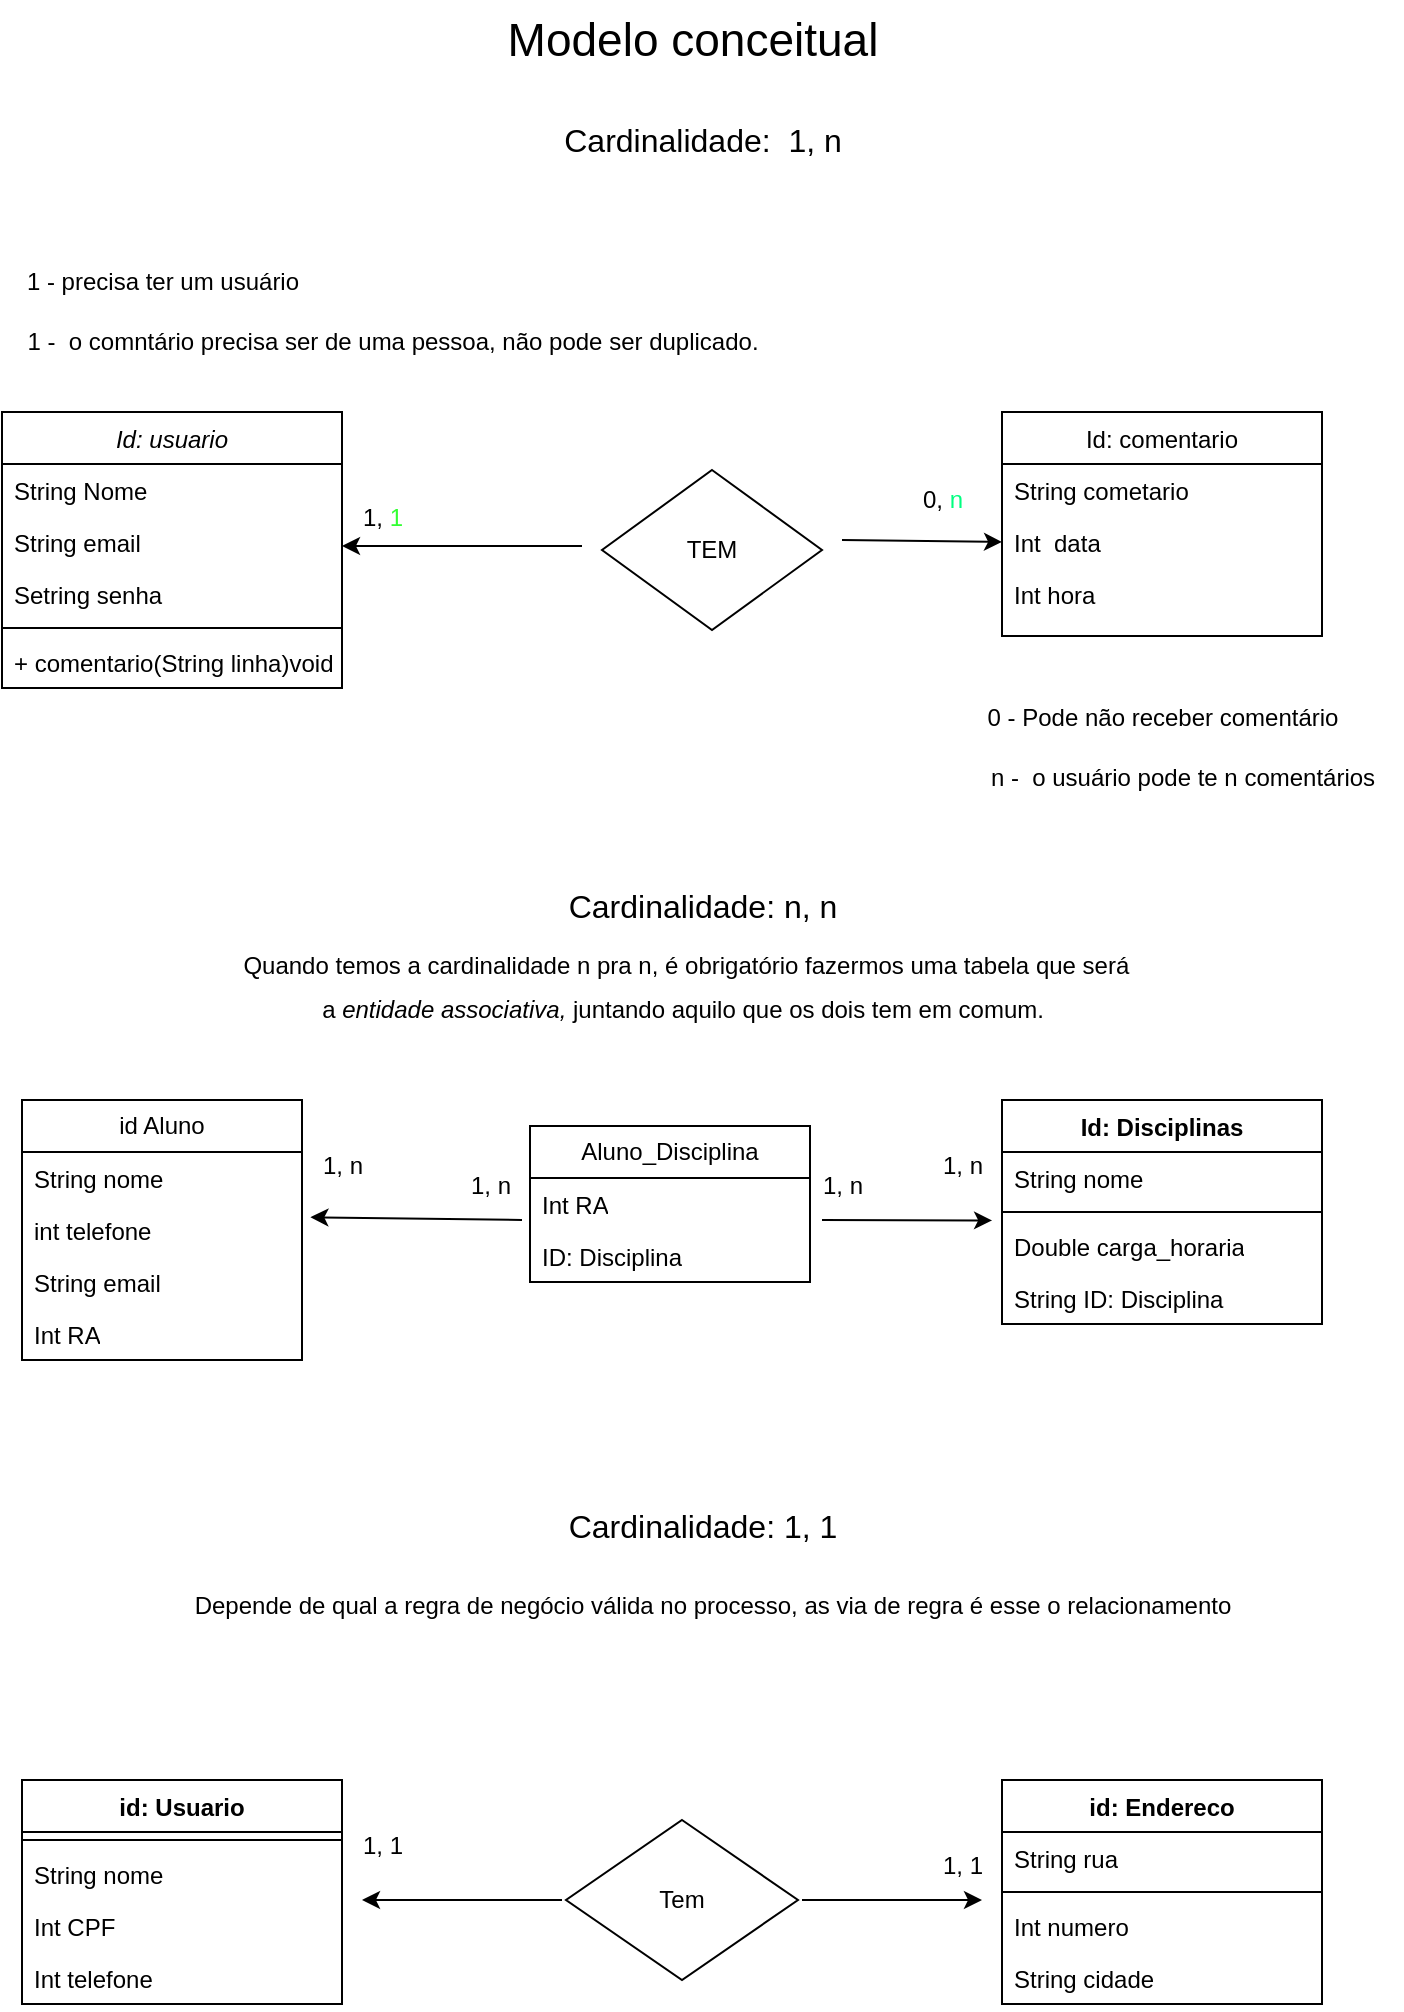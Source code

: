 <mxfile version="21.6.3" type="github">
  <diagram id="C5RBs43oDa-KdzZeNtuy" name="Page-1">
    <mxGraphModel dx="1049" dy="580" grid="1" gridSize="10" guides="1" tooltips="1" connect="1" arrows="1" fold="1" page="1" pageScale="1" pageWidth="827" pageHeight="1169" math="0" shadow="0">
      <root>
        <mxCell id="WIyWlLk6GJQsqaUBKTNV-0" />
        <mxCell id="WIyWlLk6GJQsqaUBKTNV-1" parent="WIyWlLk6GJQsqaUBKTNV-0" />
        <mxCell id="zkfFHV4jXpPFQw0GAbJ--0" value="Id: usuario" style="swimlane;fontStyle=2;align=center;verticalAlign=top;childLayout=stackLayout;horizontal=1;startSize=26;horizontalStack=0;resizeParent=1;resizeLast=0;collapsible=1;marginBottom=0;rounded=0;shadow=0;strokeWidth=1;" parent="WIyWlLk6GJQsqaUBKTNV-1" vertex="1">
          <mxGeometry x="80" y="256" width="170" height="138" as="geometry">
            <mxRectangle x="230" y="140" width="160" height="26" as="alternateBounds" />
          </mxGeometry>
        </mxCell>
        <mxCell id="zkfFHV4jXpPFQw0GAbJ--1" value="String Nome" style="text;align=left;verticalAlign=top;spacingLeft=4;spacingRight=4;overflow=hidden;rotatable=0;points=[[0,0.5],[1,0.5]];portConstraint=eastwest;" parent="zkfFHV4jXpPFQw0GAbJ--0" vertex="1">
          <mxGeometry y="26" width="170" height="26" as="geometry" />
        </mxCell>
        <mxCell id="zkfFHV4jXpPFQw0GAbJ--2" value="String email" style="text;align=left;verticalAlign=top;spacingLeft=4;spacingRight=4;overflow=hidden;rotatable=0;points=[[0,0.5],[1,0.5]];portConstraint=eastwest;rounded=0;shadow=0;html=0;" parent="zkfFHV4jXpPFQw0GAbJ--0" vertex="1">
          <mxGeometry y="52" width="170" height="26" as="geometry" />
        </mxCell>
        <mxCell id="zkfFHV4jXpPFQw0GAbJ--3" value="Setring senha" style="text;align=left;verticalAlign=top;spacingLeft=4;spacingRight=4;overflow=hidden;rotatable=0;points=[[0,0.5],[1,0.5]];portConstraint=eastwest;rounded=0;shadow=0;html=0;" parent="zkfFHV4jXpPFQw0GAbJ--0" vertex="1">
          <mxGeometry y="78" width="170" height="26" as="geometry" />
        </mxCell>
        <mxCell id="zkfFHV4jXpPFQw0GAbJ--4" value="" style="line;html=1;strokeWidth=1;align=left;verticalAlign=middle;spacingTop=-1;spacingLeft=3;spacingRight=3;rotatable=0;labelPosition=right;points=[];portConstraint=eastwest;" parent="zkfFHV4jXpPFQw0GAbJ--0" vertex="1">
          <mxGeometry y="104" width="170" height="8" as="geometry" />
        </mxCell>
        <mxCell id="zkfFHV4jXpPFQw0GAbJ--5" value="+ comentario(String linha)void" style="text;align=left;verticalAlign=top;spacingLeft=4;spacingRight=4;overflow=hidden;rotatable=0;points=[[0,0.5],[1,0.5]];portConstraint=eastwest;" parent="zkfFHV4jXpPFQw0GAbJ--0" vertex="1">
          <mxGeometry y="112" width="170" height="26" as="geometry" />
        </mxCell>
        <mxCell id="zkfFHV4jXpPFQw0GAbJ--17" value="Id: comentario" style="swimlane;fontStyle=0;align=center;verticalAlign=top;childLayout=stackLayout;horizontal=1;startSize=26;horizontalStack=0;resizeParent=1;resizeLast=0;collapsible=1;marginBottom=0;rounded=0;shadow=0;strokeWidth=1;" parent="WIyWlLk6GJQsqaUBKTNV-1" vertex="1">
          <mxGeometry x="580" y="256" width="160" height="112" as="geometry">
            <mxRectangle x="550" y="140" width="160" height="26" as="alternateBounds" />
          </mxGeometry>
        </mxCell>
        <mxCell id="zkfFHV4jXpPFQw0GAbJ--18" value="String cometario" style="text;align=left;verticalAlign=top;spacingLeft=4;spacingRight=4;overflow=hidden;rotatable=0;points=[[0,0.5],[1,0.5]];portConstraint=eastwest;" parent="zkfFHV4jXpPFQw0GAbJ--17" vertex="1">
          <mxGeometry y="26" width="160" height="26" as="geometry" />
        </mxCell>
        <mxCell id="zkfFHV4jXpPFQw0GAbJ--19" value="Int  data" style="text;align=left;verticalAlign=top;spacingLeft=4;spacingRight=4;overflow=hidden;rotatable=0;points=[[0,0.5],[1,0.5]];portConstraint=eastwest;rounded=0;shadow=0;html=0;" parent="zkfFHV4jXpPFQw0GAbJ--17" vertex="1">
          <mxGeometry y="52" width="160" height="26" as="geometry" />
        </mxCell>
        <mxCell id="zkfFHV4jXpPFQw0GAbJ--20" value="Int hora" style="text;align=left;verticalAlign=top;spacingLeft=4;spacingRight=4;overflow=hidden;rotatable=0;points=[[0,0.5],[1,0.5]];portConstraint=eastwest;rounded=0;shadow=0;html=0;" parent="zkfFHV4jXpPFQw0GAbJ--17" vertex="1">
          <mxGeometry y="78" width="160" height="26" as="geometry" />
        </mxCell>
        <mxCell id="ilPGtz4nVKE8OE5B2z0O-0" value="TEM" style="rhombus;whiteSpace=wrap;html=1;" vertex="1" parent="WIyWlLk6GJQsqaUBKTNV-1">
          <mxGeometry x="380" y="285" width="110" height="80" as="geometry" />
        </mxCell>
        <mxCell id="ilPGtz4nVKE8OE5B2z0O-1" value="1 - precisa ter um usuário" style="text;html=1;align=center;verticalAlign=middle;resizable=0;points=[];autosize=1;strokeColor=none;fillColor=none;" vertex="1" parent="WIyWlLk6GJQsqaUBKTNV-1">
          <mxGeometry x="80" y="176" width="160" height="30" as="geometry" />
        </mxCell>
        <mxCell id="ilPGtz4nVKE8OE5B2z0O-2" value="1 -&amp;nbsp; o comntário precisa ser de uma pessoa, não pode ser duplicado." style="text;html=1;align=center;verticalAlign=middle;resizable=0;points=[];autosize=1;strokeColor=none;fillColor=none;" vertex="1" parent="WIyWlLk6GJQsqaUBKTNV-1">
          <mxGeometry x="80" y="206" width="390" height="30" as="geometry" />
        </mxCell>
        <mxCell id="ilPGtz4nVKE8OE5B2z0O-3" value="0 - Pode não receber comentário" style="text;html=1;align=center;verticalAlign=middle;resizable=0;points=[];autosize=1;strokeColor=none;fillColor=none;" vertex="1" parent="WIyWlLk6GJQsqaUBKTNV-1">
          <mxGeometry x="560" y="394" width="200" height="30" as="geometry" />
        </mxCell>
        <mxCell id="ilPGtz4nVKE8OE5B2z0O-4" value="n -&amp;nbsp; o usuário pode te n comentários" style="text;html=1;align=center;verticalAlign=middle;resizable=0;points=[];autosize=1;strokeColor=none;fillColor=none;" vertex="1" parent="WIyWlLk6GJQsqaUBKTNV-1">
          <mxGeometry x="560" y="424" width="220" height="30" as="geometry" />
        </mxCell>
        <mxCell id="ilPGtz4nVKE8OE5B2z0O-8" value="" style="endArrow=classic;html=1;rounded=0;entryX=0;entryY=0.5;entryDx=0;entryDy=0;" edge="1" parent="WIyWlLk6GJQsqaUBKTNV-1" target="zkfFHV4jXpPFQw0GAbJ--19">
          <mxGeometry width="50" height="50" relative="1" as="geometry">
            <mxPoint x="500" y="320" as="sourcePoint" />
            <mxPoint x="440" y="416" as="targetPoint" />
          </mxGeometry>
        </mxCell>
        <mxCell id="ilPGtz4nVKE8OE5B2z0O-9" value="" style="endArrow=classic;html=1;rounded=0;entryX=1;entryY=0.5;entryDx=0;entryDy=0;" edge="1" parent="WIyWlLk6GJQsqaUBKTNV-1">
          <mxGeometry width="50" height="50" relative="1" as="geometry">
            <mxPoint x="370" y="323" as="sourcePoint" />
            <mxPoint x="250" y="323" as="targetPoint" />
          </mxGeometry>
        </mxCell>
        <mxCell id="ilPGtz4nVKE8OE5B2z0O-10" value="1, &lt;font color=&quot;#33ff33&quot;&gt;1&lt;/font&gt;" style="text;html=1;align=center;verticalAlign=middle;resizable=0;points=[];autosize=1;strokeColor=none;fillColor=none;" vertex="1" parent="WIyWlLk6GJQsqaUBKTNV-1">
          <mxGeometry x="250" y="294" width="40" height="30" as="geometry" />
        </mxCell>
        <mxCell id="ilPGtz4nVKE8OE5B2z0O-11" value="0, &lt;font color=&quot;#00ff80&quot;&gt;n&lt;/font&gt;" style="text;html=1;align=center;verticalAlign=middle;resizable=0;points=[];autosize=1;strokeColor=none;fillColor=none;" vertex="1" parent="WIyWlLk6GJQsqaUBKTNV-1">
          <mxGeometry x="530" y="285" width="40" height="30" as="geometry" />
        </mxCell>
        <mxCell id="ilPGtz4nVKE8OE5B2z0O-12" value="&lt;font style=&quot;font-size: 16px;&quot;&gt;Cardinalidade:&amp;nbsp; 1, n&lt;/font&gt;" style="text;html=1;align=center;verticalAlign=middle;resizable=0;points=[];autosize=1;strokeColor=none;fillColor=none;" vertex="1" parent="WIyWlLk6GJQsqaUBKTNV-1">
          <mxGeometry x="350" y="105" width="160" height="30" as="geometry" />
        </mxCell>
        <mxCell id="ilPGtz4nVKE8OE5B2z0O-13" value="&lt;font style=&quot;font-size: 23px;&quot;&gt;Modelo conceitual&lt;/font&gt;" style="text;html=1;align=center;verticalAlign=middle;resizable=0;points=[];autosize=1;strokeColor=none;fillColor=none;" vertex="1" parent="WIyWlLk6GJQsqaUBKTNV-1">
          <mxGeometry x="320" y="50" width="210" height="40" as="geometry" />
        </mxCell>
        <mxCell id="ilPGtz4nVKE8OE5B2z0O-14" value="id Aluno" style="swimlane;fontStyle=0;childLayout=stackLayout;horizontal=1;startSize=26;fillColor=none;horizontalStack=0;resizeParent=1;resizeParentMax=0;resizeLast=0;collapsible=1;marginBottom=0;whiteSpace=wrap;html=1;" vertex="1" parent="WIyWlLk6GJQsqaUBKTNV-1">
          <mxGeometry x="90" y="600" width="140" height="130" as="geometry" />
        </mxCell>
        <mxCell id="ilPGtz4nVKE8OE5B2z0O-15" value="String nome" style="text;strokeColor=none;fillColor=none;align=left;verticalAlign=top;spacingLeft=4;spacingRight=4;overflow=hidden;rotatable=0;points=[[0,0.5],[1,0.5]];portConstraint=eastwest;whiteSpace=wrap;html=1;" vertex="1" parent="ilPGtz4nVKE8OE5B2z0O-14">
          <mxGeometry y="26" width="140" height="26" as="geometry" />
        </mxCell>
        <mxCell id="ilPGtz4nVKE8OE5B2z0O-17" value="int telefone" style="text;strokeColor=none;fillColor=none;align=left;verticalAlign=top;spacingLeft=4;spacingRight=4;overflow=hidden;rotatable=0;points=[[0,0.5],[1,0.5]];portConstraint=eastwest;whiteSpace=wrap;html=1;" vertex="1" parent="ilPGtz4nVKE8OE5B2z0O-14">
          <mxGeometry y="52" width="140" height="26" as="geometry" />
        </mxCell>
        <mxCell id="ilPGtz4nVKE8OE5B2z0O-19" value="String email" style="text;strokeColor=none;fillColor=none;align=left;verticalAlign=top;spacingLeft=4;spacingRight=4;overflow=hidden;rotatable=0;points=[[0,0.5],[1,0.5]];portConstraint=eastwest;whiteSpace=wrap;html=1;" vertex="1" parent="ilPGtz4nVKE8OE5B2z0O-14">
          <mxGeometry y="78" width="140" height="26" as="geometry" />
        </mxCell>
        <mxCell id="ilPGtz4nVKE8OE5B2z0O-20" value="Int RA" style="text;strokeColor=none;fillColor=none;align=left;verticalAlign=top;spacingLeft=4;spacingRight=4;overflow=hidden;rotatable=0;points=[[0,0.5],[1,0.5]];portConstraint=eastwest;whiteSpace=wrap;html=1;" vertex="1" parent="ilPGtz4nVKE8OE5B2z0O-14">
          <mxGeometry y="104" width="140" height="26" as="geometry" />
        </mxCell>
        <mxCell id="ilPGtz4nVKE8OE5B2z0O-18" value="&lt;font style=&quot;font-size: 16px;&quot;&gt;Cardinalidade: n, n&lt;/font&gt;" style="text;html=1;align=center;verticalAlign=middle;resizable=0;points=[];autosize=1;strokeColor=none;fillColor=none;" vertex="1" parent="WIyWlLk6GJQsqaUBKTNV-1">
          <mxGeometry x="350" y="488" width="160" height="30" as="geometry" />
        </mxCell>
        <mxCell id="ilPGtz4nVKE8OE5B2z0O-26" value="Id: Disciplinas" style="swimlane;fontStyle=1;align=center;verticalAlign=top;childLayout=stackLayout;horizontal=1;startSize=26;horizontalStack=0;resizeParent=1;resizeParentMax=0;resizeLast=0;collapsible=1;marginBottom=0;whiteSpace=wrap;html=1;" vertex="1" parent="WIyWlLk6GJQsqaUBKTNV-1">
          <mxGeometry x="580" y="600" width="160" height="112" as="geometry" />
        </mxCell>
        <mxCell id="ilPGtz4nVKE8OE5B2z0O-27" value="String nome" style="text;strokeColor=none;fillColor=none;align=left;verticalAlign=top;spacingLeft=4;spacingRight=4;overflow=hidden;rotatable=0;points=[[0,0.5],[1,0.5]];portConstraint=eastwest;whiteSpace=wrap;html=1;" vertex="1" parent="ilPGtz4nVKE8OE5B2z0O-26">
          <mxGeometry y="26" width="160" height="26" as="geometry" />
        </mxCell>
        <mxCell id="ilPGtz4nVKE8OE5B2z0O-28" value="" style="line;strokeWidth=1;fillColor=none;align=left;verticalAlign=middle;spacingTop=-1;spacingLeft=3;spacingRight=3;rotatable=0;labelPosition=right;points=[];portConstraint=eastwest;strokeColor=inherit;" vertex="1" parent="ilPGtz4nVKE8OE5B2z0O-26">
          <mxGeometry y="52" width="160" height="8" as="geometry" />
        </mxCell>
        <mxCell id="ilPGtz4nVKE8OE5B2z0O-29" value="Double carga_horaria" style="text;strokeColor=none;fillColor=none;align=left;verticalAlign=top;spacingLeft=4;spacingRight=4;overflow=hidden;rotatable=0;points=[[0,0.5],[1,0.5]];portConstraint=eastwest;whiteSpace=wrap;html=1;" vertex="1" parent="ilPGtz4nVKE8OE5B2z0O-26">
          <mxGeometry y="60" width="160" height="26" as="geometry" />
        </mxCell>
        <mxCell id="ilPGtz4nVKE8OE5B2z0O-35" value="String ID: Disciplina" style="text;strokeColor=none;fillColor=none;align=left;verticalAlign=top;spacingLeft=4;spacingRight=4;overflow=hidden;rotatable=0;points=[[0,0.5],[1,0.5]];portConstraint=eastwest;whiteSpace=wrap;html=1;" vertex="1" parent="ilPGtz4nVKE8OE5B2z0O-26">
          <mxGeometry y="86" width="160" height="26" as="geometry" />
        </mxCell>
        <mxCell id="ilPGtz4nVKE8OE5B2z0O-32" value="" style="endArrow=classic;html=1;rounded=0;entryX=-0.031;entryY=0.008;entryDx=0;entryDy=0;entryPerimeter=0;" edge="1" parent="WIyWlLk6GJQsqaUBKTNV-1" target="ilPGtz4nVKE8OE5B2z0O-29">
          <mxGeometry width="50" height="50" relative="1" as="geometry">
            <mxPoint x="490" y="660" as="sourcePoint" />
            <mxPoint x="560" y="590" as="targetPoint" />
            <Array as="points" />
          </mxGeometry>
        </mxCell>
        <mxCell id="ilPGtz4nVKE8OE5B2z0O-33" value="" style="endArrow=classic;html=1;rounded=0;entryX=1.03;entryY=0.254;entryDx=0;entryDy=0;entryPerimeter=0;" edge="1" parent="WIyWlLk6GJQsqaUBKTNV-1" target="ilPGtz4nVKE8OE5B2z0O-17">
          <mxGeometry width="50" height="50" relative="1" as="geometry">
            <mxPoint x="340" y="660" as="sourcePoint" />
            <mxPoint x="240" y="660" as="targetPoint" />
          </mxGeometry>
        </mxCell>
        <mxCell id="ilPGtz4nVKE8OE5B2z0O-34" value="1, n" style="text;html=1;align=center;verticalAlign=middle;resizable=0;points=[];autosize=1;strokeColor=none;fillColor=none;" vertex="1" parent="WIyWlLk6GJQsqaUBKTNV-1">
          <mxGeometry x="230" y="618" width="40" height="30" as="geometry" />
        </mxCell>
        <mxCell id="ilPGtz4nVKE8OE5B2z0O-36" value="Aluno_Disciplina" style="swimlane;fontStyle=0;childLayout=stackLayout;horizontal=1;startSize=26;fillColor=none;horizontalStack=0;resizeParent=1;resizeParentMax=0;resizeLast=0;collapsible=1;marginBottom=0;whiteSpace=wrap;html=1;" vertex="1" parent="WIyWlLk6GJQsqaUBKTNV-1">
          <mxGeometry x="344" y="613" width="140" height="78" as="geometry" />
        </mxCell>
        <mxCell id="ilPGtz4nVKE8OE5B2z0O-37" value="Int RA" style="text;strokeColor=none;fillColor=none;align=left;verticalAlign=top;spacingLeft=4;spacingRight=4;overflow=hidden;rotatable=0;points=[[0,0.5],[1,0.5]];portConstraint=eastwest;whiteSpace=wrap;html=1;" vertex="1" parent="ilPGtz4nVKE8OE5B2z0O-36">
          <mxGeometry y="26" width="140" height="26" as="geometry" />
        </mxCell>
        <mxCell id="ilPGtz4nVKE8OE5B2z0O-38" value="ID: Disciplina" style="text;strokeColor=none;fillColor=none;align=left;verticalAlign=top;spacingLeft=4;spacingRight=4;overflow=hidden;rotatable=0;points=[[0,0.5],[1,0.5]];portConstraint=eastwest;whiteSpace=wrap;html=1;" vertex="1" parent="ilPGtz4nVKE8OE5B2z0O-36">
          <mxGeometry y="52" width="140" height="26" as="geometry" />
        </mxCell>
        <mxCell id="ilPGtz4nVKE8OE5B2z0O-40" value="Quando temos a cardinalidade n pra n, é obrigatório fazermos uma tabela que será &amp;nbsp;" style="text;html=1;align=center;verticalAlign=middle;resizable=0;points=[];autosize=1;strokeColor=none;fillColor=none;" vertex="1" parent="WIyWlLk6GJQsqaUBKTNV-1">
          <mxGeometry x="190" y="518" width="470" height="30" as="geometry" />
        </mxCell>
        <mxCell id="ilPGtz4nVKE8OE5B2z0O-41" value="a&amp;nbsp;&lt;i style=&quot;border-color: var(--border-color);&quot;&gt;entidade associativa,&amp;nbsp;&lt;/i&gt;juntando aquilo que os dois tem em comum." style="text;html=1;align=center;verticalAlign=middle;resizable=0;points=[];autosize=1;strokeColor=none;fillColor=none;" vertex="1" parent="WIyWlLk6GJQsqaUBKTNV-1">
          <mxGeometry x="230" y="540" width="380" height="30" as="geometry" />
        </mxCell>
        <mxCell id="ilPGtz4nVKE8OE5B2z0O-42" value="1, n" style="text;html=1;align=center;verticalAlign=middle;resizable=0;points=[];autosize=1;strokeColor=none;fillColor=none;" vertex="1" parent="WIyWlLk6GJQsqaUBKTNV-1">
          <mxGeometry x="540" y="618" width="40" height="30" as="geometry" />
        </mxCell>
        <mxCell id="ilPGtz4nVKE8OE5B2z0O-44" value="id: Usuario" style="swimlane;fontStyle=1;align=center;verticalAlign=top;childLayout=stackLayout;horizontal=1;startSize=26;horizontalStack=0;resizeParent=1;resizeParentMax=0;resizeLast=0;collapsible=1;marginBottom=0;whiteSpace=wrap;html=1;" vertex="1" parent="WIyWlLk6GJQsqaUBKTNV-1">
          <mxGeometry x="90" y="940" width="160" height="112" as="geometry" />
        </mxCell>
        <mxCell id="ilPGtz4nVKE8OE5B2z0O-46" value="" style="line;strokeWidth=1;fillColor=none;align=left;verticalAlign=middle;spacingTop=-1;spacingLeft=3;spacingRight=3;rotatable=0;labelPosition=right;points=[];portConstraint=eastwest;strokeColor=inherit;" vertex="1" parent="ilPGtz4nVKE8OE5B2z0O-44">
          <mxGeometry y="26" width="160" height="8" as="geometry" />
        </mxCell>
        <mxCell id="ilPGtz4nVKE8OE5B2z0O-45" value="String nome" style="text;strokeColor=none;fillColor=none;align=left;verticalAlign=top;spacingLeft=4;spacingRight=4;overflow=hidden;rotatable=0;points=[[0,0.5],[1,0.5]];portConstraint=eastwest;whiteSpace=wrap;html=1;" vertex="1" parent="ilPGtz4nVKE8OE5B2z0O-44">
          <mxGeometry y="34" width="160" height="26" as="geometry" />
        </mxCell>
        <mxCell id="ilPGtz4nVKE8OE5B2z0O-47" value="Int CPF&lt;br&gt;" style="text;strokeColor=none;fillColor=none;align=left;verticalAlign=top;spacingLeft=4;spacingRight=4;overflow=hidden;rotatable=0;points=[[0,0.5],[1,0.5]];portConstraint=eastwest;whiteSpace=wrap;html=1;" vertex="1" parent="ilPGtz4nVKE8OE5B2z0O-44">
          <mxGeometry y="60" width="160" height="26" as="geometry" />
        </mxCell>
        <mxCell id="ilPGtz4nVKE8OE5B2z0O-50" value="Int telefone" style="text;strokeColor=none;fillColor=none;align=left;verticalAlign=top;spacingLeft=4;spacingRight=4;overflow=hidden;rotatable=0;points=[[0,0.5],[1,0.5]];portConstraint=eastwest;whiteSpace=wrap;html=1;" vertex="1" parent="ilPGtz4nVKE8OE5B2z0O-44">
          <mxGeometry y="86" width="160" height="26" as="geometry" />
        </mxCell>
        <mxCell id="ilPGtz4nVKE8OE5B2z0O-48" value="&lt;font style=&quot;font-size: 16px;&quot;&gt;Cardinalidade: 1, 1&lt;/font&gt;" style="text;html=1;align=center;verticalAlign=middle;resizable=0;points=[];autosize=1;strokeColor=none;fillColor=none;" vertex="1" parent="WIyWlLk6GJQsqaUBKTNV-1">
          <mxGeometry x="350" y="798" width="160" height="30" as="geometry" />
        </mxCell>
        <mxCell id="ilPGtz4nVKE8OE5B2z0O-51" value="id: Endereco" style="swimlane;fontStyle=1;align=center;verticalAlign=top;childLayout=stackLayout;horizontal=1;startSize=26;horizontalStack=0;resizeParent=1;resizeParentMax=0;resizeLast=0;collapsible=1;marginBottom=0;whiteSpace=wrap;html=1;" vertex="1" parent="WIyWlLk6GJQsqaUBKTNV-1">
          <mxGeometry x="580" y="940" width="160" height="112" as="geometry" />
        </mxCell>
        <mxCell id="ilPGtz4nVKE8OE5B2z0O-52" value="String rua" style="text;strokeColor=none;fillColor=none;align=left;verticalAlign=top;spacingLeft=4;spacingRight=4;overflow=hidden;rotatable=0;points=[[0,0.5],[1,0.5]];portConstraint=eastwest;whiteSpace=wrap;html=1;" vertex="1" parent="ilPGtz4nVKE8OE5B2z0O-51">
          <mxGeometry y="26" width="160" height="26" as="geometry" />
        </mxCell>
        <mxCell id="ilPGtz4nVKE8OE5B2z0O-53" value="" style="line;strokeWidth=1;fillColor=none;align=left;verticalAlign=middle;spacingTop=-1;spacingLeft=3;spacingRight=3;rotatable=0;labelPosition=right;points=[];portConstraint=eastwest;strokeColor=inherit;" vertex="1" parent="ilPGtz4nVKE8OE5B2z0O-51">
          <mxGeometry y="52" width="160" height="8" as="geometry" />
        </mxCell>
        <mxCell id="ilPGtz4nVKE8OE5B2z0O-54" value="Int numero" style="text;strokeColor=none;fillColor=none;align=left;verticalAlign=top;spacingLeft=4;spacingRight=4;overflow=hidden;rotatable=0;points=[[0,0.5],[1,0.5]];portConstraint=eastwest;whiteSpace=wrap;html=1;" vertex="1" parent="ilPGtz4nVKE8OE5B2z0O-51">
          <mxGeometry y="60" width="160" height="26" as="geometry" />
        </mxCell>
        <mxCell id="ilPGtz4nVKE8OE5B2z0O-55" value="String cidade" style="text;strokeColor=none;fillColor=none;align=left;verticalAlign=top;spacingLeft=4;spacingRight=4;overflow=hidden;rotatable=0;points=[[0,0.5],[1,0.5]];portConstraint=eastwest;whiteSpace=wrap;html=1;" vertex="1" parent="ilPGtz4nVKE8OE5B2z0O-51">
          <mxGeometry y="86" width="160" height="26" as="geometry" />
        </mxCell>
        <mxCell id="ilPGtz4nVKE8OE5B2z0O-56" value="" style="endArrow=classic;html=1;rounded=0;" edge="1" parent="WIyWlLk6GJQsqaUBKTNV-1">
          <mxGeometry width="50" height="50" relative="1" as="geometry">
            <mxPoint x="480" y="1000" as="sourcePoint" />
            <mxPoint x="570" y="1000" as="targetPoint" />
          </mxGeometry>
        </mxCell>
        <mxCell id="ilPGtz4nVKE8OE5B2z0O-57" value="" style="endArrow=classic;html=1;rounded=0;" edge="1" parent="WIyWlLk6GJQsqaUBKTNV-1">
          <mxGeometry width="50" height="50" relative="1" as="geometry">
            <mxPoint x="360" y="1000" as="sourcePoint" />
            <mxPoint x="260" y="1000" as="targetPoint" />
          </mxGeometry>
        </mxCell>
        <mxCell id="ilPGtz4nVKE8OE5B2z0O-58" value="Tem" style="rhombus;whiteSpace=wrap;html=1;" vertex="1" parent="WIyWlLk6GJQsqaUBKTNV-1">
          <mxGeometry x="362" y="960" width="116" height="80" as="geometry" />
        </mxCell>
        <mxCell id="ilPGtz4nVKE8OE5B2z0O-59" value="1, 1" style="text;html=1;align=center;verticalAlign=middle;resizable=0;points=[];autosize=1;strokeColor=none;fillColor=none;" vertex="1" parent="WIyWlLk6GJQsqaUBKTNV-1">
          <mxGeometry x="250" y="958" width="40" height="30" as="geometry" />
        </mxCell>
        <mxCell id="ilPGtz4nVKE8OE5B2z0O-60" value="1, 1" style="text;html=1;align=center;verticalAlign=middle;resizable=0;points=[];autosize=1;strokeColor=none;fillColor=none;" vertex="1" parent="WIyWlLk6GJQsqaUBKTNV-1">
          <mxGeometry x="540" y="968" width="40" height="30" as="geometry" />
        </mxCell>
        <mxCell id="ilPGtz4nVKE8OE5B2z0O-61" value="Depende de qual a regra de negócio válida no processo, as via de regra é esse o relacionamento" style="text;html=1;align=center;verticalAlign=middle;resizable=0;points=[];autosize=1;strokeColor=none;fillColor=none;" vertex="1" parent="WIyWlLk6GJQsqaUBKTNV-1">
          <mxGeometry x="165" y="838" width="540" height="30" as="geometry" />
        </mxCell>
        <mxCell id="ilPGtz4nVKE8OE5B2z0O-62" value="1, n" style="text;html=1;align=center;verticalAlign=middle;resizable=0;points=[];autosize=1;strokeColor=none;fillColor=none;" vertex="1" parent="WIyWlLk6GJQsqaUBKTNV-1">
          <mxGeometry x="304" y="628" width="40" height="30" as="geometry" />
        </mxCell>
        <mxCell id="ilPGtz4nVKE8OE5B2z0O-63" value="1, n" style="text;html=1;align=center;verticalAlign=middle;resizable=0;points=[];autosize=1;strokeColor=none;fillColor=none;" vertex="1" parent="WIyWlLk6GJQsqaUBKTNV-1">
          <mxGeometry x="480" y="628" width="40" height="30" as="geometry" />
        </mxCell>
      </root>
    </mxGraphModel>
  </diagram>
</mxfile>
